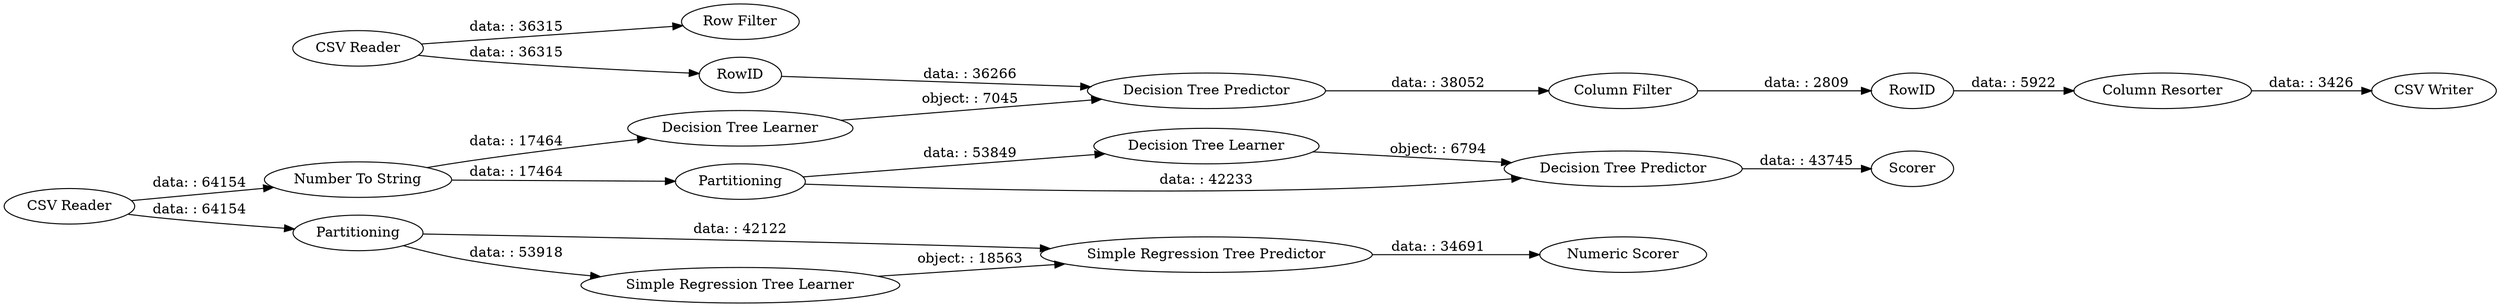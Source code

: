 digraph {
	"-4753499426544877593_11" [label=Scorer]
	"-4753499426544877593_16" [label="Row Filter"]
	"-4753499426544877593_13" [label="CSV Reader"]
	"-4753499426544877593_19" [label=RowID]
	"-4753499426544877593_14" [label="Decision Tree Predictor"]
	"-4753499426544877593_10" [label="Number To String"]
	"-4753499426544877593_3" [label="Simple Regression Tree Predictor"]
	"-4753499426544877593_15" [label="Decision Tree Learner"]
	"-4753499426544877593_8" [label="Decision Tree Learner"]
	"-4753499426544877593_17" [label=RowID]
	"-4753499426544877593_20" [label="Column Resorter"]
	"-4753499426544877593_2" [label="Simple Regression Tree Learner"]
	"-4753499426544877593_1" [label="CSV Reader"]
	"-4753499426544877593_4" [label=Partitioning]
	"-4753499426544877593_21" [label="CSV Writer"]
	"-4753499426544877593_18" [label="Column Filter"]
	"-4753499426544877593_5" [label="Numeric Scorer"]
	"-4753499426544877593_12" [label=Partitioning]
	"-4753499426544877593_9" [label="Decision Tree Predictor"]
	"-4753499426544877593_10" -> "-4753499426544877593_15" [label="data: : 17464"]
	"-4753499426544877593_1" -> "-4753499426544877593_10" [label="data: : 64154"]
	"-4753499426544877593_20" -> "-4753499426544877593_21" [label="data: : 3426"]
	"-4753499426544877593_13" -> "-4753499426544877593_16" [label="data: : 36315"]
	"-4753499426544877593_14" -> "-4753499426544877593_18" [label="data: : 38052"]
	"-4753499426544877593_2" -> "-4753499426544877593_3" [label="object: : 18563"]
	"-4753499426544877593_12" -> "-4753499426544877593_9" [label="data: : 42233"]
	"-4753499426544877593_8" -> "-4753499426544877593_9" [label="object: : 6794"]
	"-4753499426544877593_13" -> "-4753499426544877593_17" [label="data: : 36315"]
	"-4753499426544877593_12" -> "-4753499426544877593_8" [label="data: : 53849"]
	"-4753499426544877593_10" -> "-4753499426544877593_12" [label="data: : 17464"]
	"-4753499426544877593_4" -> "-4753499426544877593_2" [label="data: : 53918"]
	"-4753499426544877593_9" -> "-4753499426544877593_11" [label="data: : 43745"]
	"-4753499426544877593_19" -> "-4753499426544877593_20" [label="data: : 5922"]
	"-4753499426544877593_15" -> "-4753499426544877593_14" [label="object: : 7045"]
	"-4753499426544877593_18" -> "-4753499426544877593_19" [label="data: : 2809"]
	"-4753499426544877593_3" -> "-4753499426544877593_5" [label="data: : 34691"]
	"-4753499426544877593_1" -> "-4753499426544877593_4" [label="data: : 64154"]
	"-4753499426544877593_4" -> "-4753499426544877593_3" [label="data: : 42122"]
	"-4753499426544877593_17" -> "-4753499426544877593_14" [label="data: : 36266"]
	rankdir=LR
}
